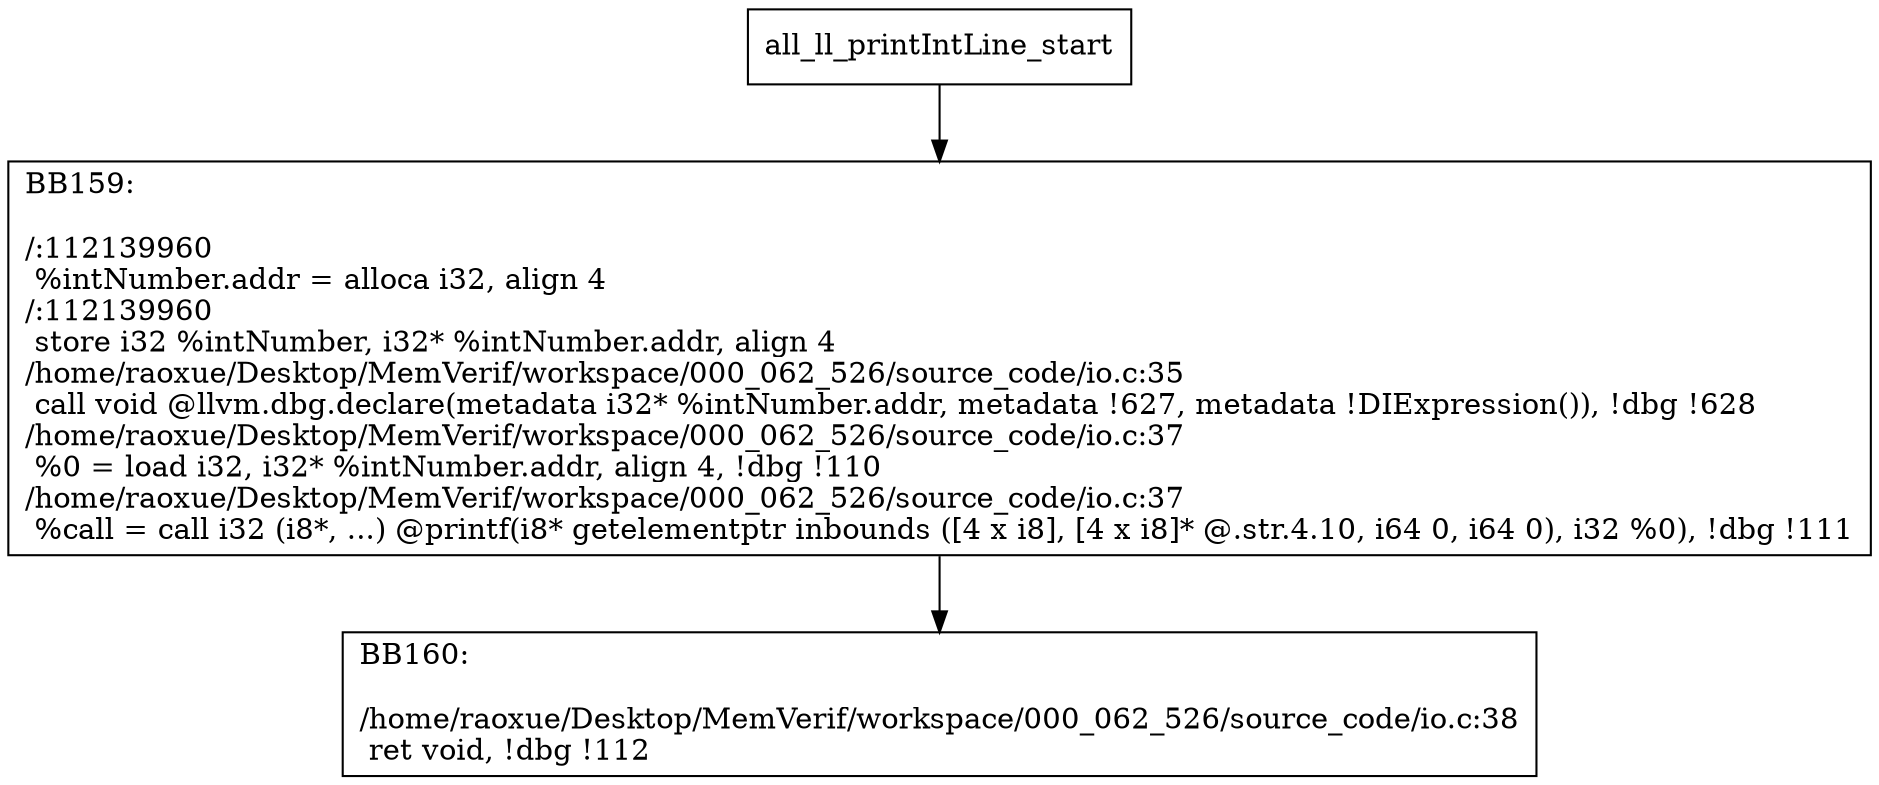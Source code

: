 digraph "CFG for'all_ll_printIntLine' function" {
	BBall_ll_printIntLine_start[shape=record,label="{all_ll_printIntLine_start}"];
	BBall_ll_printIntLine_start-> all_ll_printIntLineBB159;
	all_ll_printIntLineBB159 [shape=record, label="{BB159:\l\l/:112139960\l
  %intNumber.addr = alloca i32, align 4\l
/:112139960\l
  store i32 %intNumber, i32* %intNumber.addr, align 4\l
/home/raoxue/Desktop/MemVerif/workspace/000_062_526/source_code/io.c:35\l
  call void @llvm.dbg.declare(metadata i32* %intNumber.addr, metadata !627, metadata !DIExpression()), !dbg !628\l
/home/raoxue/Desktop/MemVerif/workspace/000_062_526/source_code/io.c:37\l
  %0 = load i32, i32* %intNumber.addr, align 4, !dbg !110\l
/home/raoxue/Desktop/MemVerif/workspace/000_062_526/source_code/io.c:37\l
  %call = call i32 (i8*, ...) @printf(i8* getelementptr inbounds ([4 x i8], [4 x i8]* @.str.4.10, i64 0, i64 0), i32 %0), !dbg !111\l
}"];
	all_ll_printIntLineBB159-> all_ll_printIntLineBB160;
	all_ll_printIntLineBB160 [shape=record, label="{BB160:\l\l/home/raoxue/Desktop/MemVerif/workspace/000_062_526/source_code/io.c:38\l
  ret void, !dbg !112\l
}"];
}
